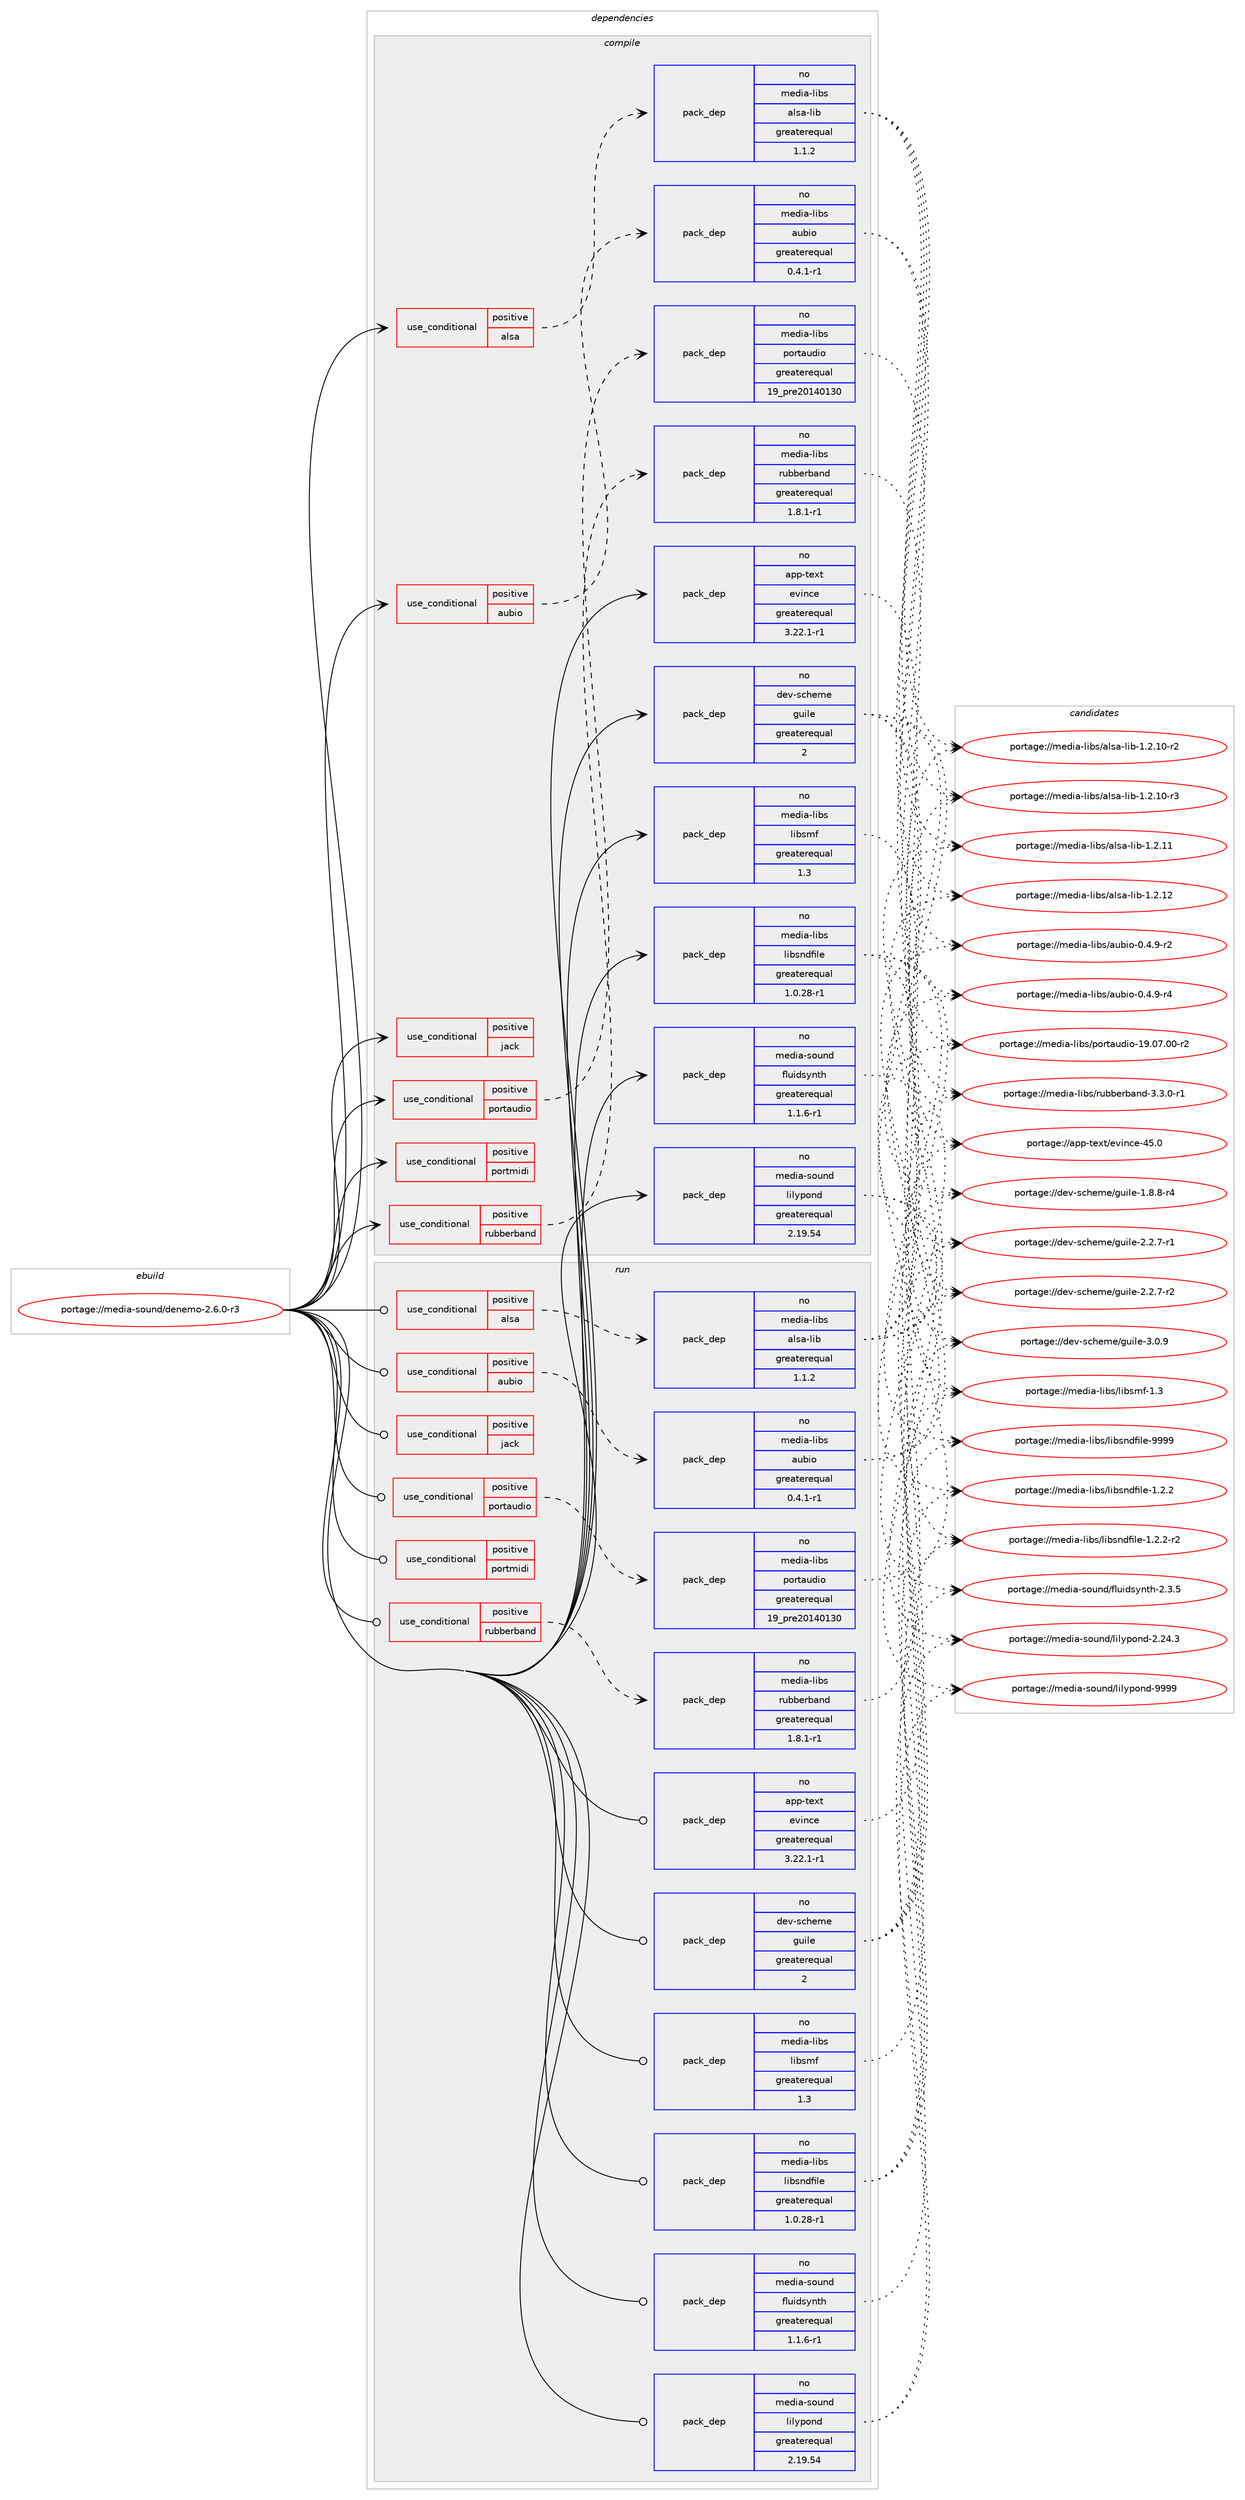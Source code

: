 digraph prolog {

# *************
# Graph options
# *************

newrank=true;
concentrate=true;
compound=true;
graph [rankdir=LR,fontname=Helvetica,fontsize=10,ranksep=1.5];#, ranksep=2.5, nodesep=0.2];
edge  [arrowhead=vee];
node  [fontname=Helvetica,fontsize=10];

# **********
# The ebuild
# **********

subgraph cluster_leftcol {
color=gray;
rank=same;
label=<<i>ebuild</i>>;
id [label="portage://media-sound/denemo-2.6.0-r3", color=red, width=4, href="../media-sound/denemo-2.6.0-r3.svg"];
}

# ****************
# The dependencies
# ****************

subgraph cluster_midcol {
color=gray;
label=<<i>dependencies</i>>;
subgraph cluster_compile {
fillcolor="#eeeeee";
style=filled;
label=<<i>compile</i>>;
subgraph cond77757 {
dependency162693 [label=<<TABLE BORDER="0" CELLBORDER="1" CELLSPACING="0" CELLPADDING="4"><TR><TD ROWSPAN="3" CELLPADDING="10">use_conditional</TD></TR><TR><TD>positive</TD></TR><TR><TD>alsa</TD></TR></TABLE>>, shape=none, color=red];
subgraph pack82554 {
dependency162694 [label=<<TABLE BORDER="0" CELLBORDER="1" CELLSPACING="0" CELLPADDING="4" WIDTH="220"><TR><TD ROWSPAN="6" CELLPADDING="30">pack_dep</TD></TR><TR><TD WIDTH="110">no</TD></TR><TR><TD>media-libs</TD></TR><TR><TD>alsa-lib</TD></TR><TR><TD>greaterequal</TD></TR><TR><TD>1.1.2</TD></TR></TABLE>>, shape=none, color=blue];
}
dependency162693:e -> dependency162694:w [weight=20,style="dashed",arrowhead="vee"];
}
id:e -> dependency162693:w [weight=20,style="solid",arrowhead="vee"];
subgraph cond77758 {
dependency162695 [label=<<TABLE BORDER="0" CELLBORDER="1" CELLSPACING="0" CELLPADDING="4"><TR><TD ROWSPAN="3" CELLPADDING="10">use_conditional</TD></TR><TR><TD>positive</TD></TR><TR><TD>aubio</TD></TR></TABLE>>, shape=none, color=red];
subgraph pack82555 {
dependency162696 [label=<<TABLE BORDER="0" CELLBORDER="1" CELLSPACING="0" CELLPADDING="4" WIDTH="220"><TR><TD ROWSPAN="6" CELLPADDING="30">pack_dep</TD></TR><TR><TD WIDTH="110">no</TD></TR><TR><TD>media-libs</TD></TR><TR><TD>aubio</TD></TR><TR><TD>greaterequal</TD></TR><TR><TD>0.4.1-r1</TD></TR></TABLE>>, shape=none, color=blue];
}
dependency162695:e -> dependency162696:w [weight=20,style="dashed",arrowhead="vee"];
}
id:e -> dependency162695:w [weight=20,style="solid",arrowhead="vee"];
subgraph cond77759 {
dependency162697 [label=<<TABLE BORDER="0" CELLBORDER="1" CELLSPACING="0" CELLPADDING="4"><TR><TD ROWSPAN="3" CELLPADDING="10">use_conditional</TD></TR><TR><TD>positive</TD></TR><TR><TD>jack</TD></TR></TABLE>>, shape=none, color=red];
# *** BEGIN UNKNOWN DEPENDENCY TYPE (TODO) ***
# dependency162697 -> package_dependency(portage://media-sound/denemo-2.6.0-r3,install,no,virtual,jack,none,[,,],[],[])
# *** END UNKNOWN DEPENDENCY TYPE (TODO) ***

}
id:e -> dependency162697:w [weight=20,style="solid",arrowhead="vee"];
subgraph cond77760 {
dependency162698 [label=<<TABLE BORDER="0" CELLBORDER="1" CELLSPACING="0" CELLPADDING="4"><TR><TD ROWSPAN="3" CELLPADDING="10">use_conditional</TD></TR><TR><TD>positive</TD></TR><TR><TD>portaudio</TD></TR></TABLE>>, shape=none, color=red];
subgraph pack82556 {
dependency162699 [label=<<TABLE BORDER="0" CELLBORDER="1" CELLSPACING="0" CELLPADDING="4" WIDTH="220"><TR><TD ROWSPAN="6" CELLPADDING="30">pack_dep</TD></TR><TR><TD WIDTH="110">no</TD></TR><TR><TD>media-libs</TD></TR><TR><TD>portaudio</TD></TR><TR><TD>greaterequal</TD></TR><TR><TD>19_pre20140130</TD></TR></TABLE>>, shape=none, color=blue];
}
dependency162698:e -> dependency162699:w [weight=20,style="dashed",arrowhead="vee"];
# *** BEGIN UNKNOWN DEPENDENCY TYPE (TODO) ***
# dependency162698 -> package_dependency(portage://media-sound/denemo-2.6.0-r3,install,no,sci-libs,fftw,none,[,,],[slot(3.0),equal],[])
# *** END UNKNOWN DEPENDENCY TYPE (TODO) ***

}
id:e -> dependency162698:w [weight=20,style="solid",arrowhead="vee"];
subgraph cond77761 {
dependency162700 [label=<<TABLE BORDER="0" CELLBORDER="1" CELLSPACING="0" CELLPADDING="4"><TR><TD ROWSPAN="3" CELLPADDING="10">use_conditional</TD></TR><TR><TD>positive</TD></TR><TR><TD>portmidi</TD></TR></TABLE>>, shape=none, color=red];
# *** BEGIN UNKNOWN DEPENDENCY TYPE (TODO) ***
# dependency162700 -> package_dependency(portage://media-sound/denemo-2.6.0-r3,install,no,media-libs,portmidi,none,[,,],[],[])
# *** END UNKNOWN DEPENDENCY TYPE (TODO) ***

}
id:e -> dependency162700:w [weight=20,style="solid",arrowhead="vee"];
subgraph cond77762 {
dependency162701 [label=<<TABLE BORDER="0" CELLBORDER="1" CELLSPACING="0" CELLPADDING="4"><TR><TD ROWSPAN="3" CELLPADDING="10">use_conditional</TD></TR><TR><TD>positive</TD></TR><TR><TD>rubberband</TD></TR></TABLE>>, shape=none, color=red];
subgraph pack82557 {
dependency162702 [label=<<TABLE BORDER="0" CELLBORDER="1" CELLSPACING="0" CELLPADDING="4" WIDTH="220"><TR><TD ROWSPAN="6" CELLPADDING="30">pack_dep</TD></TR><TR><TD WIDTH="110">no</TD></TR><TR><TD>media-libs</TD></TR><TR><TD>rubberband</TD></TR><TR><TD>greaterequal</TD></TR><TR><TD>1.8.1-r1</TD></TR></TABLE>>, shape=none, color=blue];
}
dependency162701:e -> dependency162702:w [weight=20,style="dashed",arrowhead="vee"];
}
id:e -> dependency162701:w [weight=20,style="solid",arrowhead="vee"];
subgraph pack82558 {
dependency162703 [label=<<TABLE BORDER="0" CELLBORDER="1" CELLSPACING="0" CELLPADDING="4" WIDTH="220"><TR><TD ROWSPAN="6" CELLPADDING="30">pack_dep</TD></TR><TR><TD WIDTH="110">no</TD></TR><TR><TD>app-text</TD></TR><TR><TD>evince</TD></TR><TR><TD>greaterequal</TD></TR><TR><TD>3.22.1-r1</TD></TR></TABLE>>, shape=none, color=blue];
}
id:e -> dependency162703:w [weight=20,style="solid",arrowhead="vee"];
# *** BEGIN UNKNOWN DEPENDENCY TYPE (TODO) ***
# id -> package_dependency(portage://media-sound/denemo-2.6.0-r3,install,no,dev-libs,glib,none,[,,],[slot(2)],[])
# *** END UNKNOWN DEPENDENCY TYPE (TODO) ***

# *** BEGIN UNKNOWN DEPENDENCY TYPE (TODO) ***
# id -> package_dependency(portage://media-sound/denemo-2.6.0-r3,install,no,dev-libs,libxml2,none,[,,],[slot(2)],[])
# *** END UNKNOWN DEPENDENCY TYPE (TODO) ***

subgraph pack82559 {
dependency162704 [label=<<TABLE BORDER="0" CELLBORDER="1" CELLSPACING="0" CELLPADDING="4" WIDTH="220"><TR><TD ROWSPAN="6" CELLPADDING="30">pack_dep</TD></TR><TR><TD WIDTH="110">no</TD></TR><TR><TD>dev-scheme</TD></TR><TR><TD>guile</TD></TR><TR><TD>greaterequal</TD></TR><TR><TD>2</TD></TR></TABLE>>, shape=none, color=blue];
}
id:e -> dependency162704:w [weight=20,style="solid",arrowhead="vee"];
# *** BEGIN UNKNOWN DEPENDENCY TYPE (TODO) ***
# id -> package_dependency(portage://media-sound/denemo-2.6.0-r3,install,no,gnome-base,librsvg,none,[,,],[slot(2)],[])
# *** END UNKNOWN DEPENDENCY TYPE (TODO) ***

# *** BEGIN UNKNOWN DEPENDENCY TYPE (TODO) ***
# id -> package_dependency(portage://media-sound/denemo-2.6.0-r3,install,no,media-libs,fontconfig,none,[,,],[slot(1.0)],[])
# *** END UNKNOWN DEPENDENCY TYPE (TODO) ***

subgraph pack82560 {
dependency162705 [label=<<TABLE BORDER="0" CELLBORDER="1" CELLSPACING="0" CELLPADDING="4" WIDTH="220"><TR><TD ROWSPAN="6" CELLPADDING="30">pack_dep</TD></TR><TR><TD WIDTH="110">no</TD></TR><TR><TD>media-libs</TD></TR><TR><TD>libsmf</TD></TR><TR><TD>greaterequal</TD></TR><TR><TD>1.3</TD></TR></TABLE>>, shape=none, color=blue];
}
id:e -> dependency162705:w [weight=20,style="solid",arrowhead="vee"];
subgraph pack82561 {
dependency162706 [label=<<TABLE BORDER="0" CELLBORDER="1" CELLSPACING="0" CELLPADDING="4" WIDTH="220"><TR><TD ROWSPAN="6" CELLPADDING="30">pack_dep</TD></TR><TR><TD WIDTH="110">no</TD></TR><TR><TD>media-libs</TD></TR><TR><TD>libsndfile</TD></TR><TR><TD>greaterequal</TD></TR><TR><TD>1.0.28-r1</TD></TR></TABLE>>, shape=none, color=blue];
}
id:e -> dependency162706:w [weight=20,style="solid",arrowhead="vee"];
subgraph pack82562 {
dependency162707 [label=<<TABLE BORDER="0" CELLBORDER="1" CELLSPACING="0" CELLPADDING="4" WIDTH="220"><TR><TD ROWSPAN="6" CELLPADDING="30">pack_dep</TD></TR><TR><TD WIDTH="110">no</TD></TR><TR><TD>media-sound</TD></TR><TR><TD>fluidsynth</TD></TR><TR><TD>greaterequal</TD></TR><TR><TD>1.1.6-r1</TD></TR></TABLE>>, shape=none, color=blue];
}
id:e -> dependency162707:w [weight=20,style="solid",arrowhead="vee"];
subgraph pack82563 {
dependency162708 [label=<<TABLE BORDER="0" CELLBORDER="1" CELLSPACING="0" CELLPADDING="4" WIDTH="220"><TR><TD ROWSPAN="6" CELLPADDING="30">pack_dep</TD></TR><TR><TD WIDTH="110">no</TD></TR><TR><TD>media-sound</TD></TR><TR><TD>lilypond</TD></TR><TR><TD>greaterequal</TD></TR><TR><TD>2.19.54</TD></TR></TABLE>>, shape=none, color=blue];
}
id:e -> dependency162708:w [weight=20,style="solid",arrowhead="vee"];
# *** BEGIN UNKNOWN DEPENDENCY TYPE (TODO) ***
# id -> package_dependency(portage://media-sound/denemo-2.6.0-r3,install,no,x11-libs,cairo,none,[,,],[],[])
# *** END UNKNOWN DEPENDENCY TYPE (TODO) ***

# *** BEGIN UNKNOWN DEPENDENCY TYPE (TODO) ***
# id -> package_dependency(portage://media-sound/denemo-2.6.0-r3,install,no,x11-libs,gdk-pixbuf,none,[,,],[slot(2)],[])
# *** END UNKNOWN DEPENDENCY TYPE (TODO) ***

# *** BEGIN UNKNOWN DEPENDENCY TYPE (TODO) ***
# id -> package_dependency(portage://media-sound/denemo-2.6.0-r3,install,no,x11-libs,gtk+,none,[,,],[slot(3)],[])
# *** END UNKNOWN DEPENDENCY TYPE (TODO) ***

# *** BEGIN UNKNOWN DEPENDENCY TYPE (TODO) ***
# id -> package_dependency(portage://media-sound/denemo-2.6.0-r3,install,no,x11-libs,gtksourceview,none,[,,],[slot(3.0),equal],[])
# *** END UNKNOWN DEPENDENCY TYPE (TODO) ***

# *** BEGIN UNKNOWN DEPENDENCY TYPE (TODO) ***
# id -> package_dependency(portage://media-sound/denemo-2.6.0-r3,install,no,x11-libs,pango,none,[,,],[],[])
# *** END UNKNOWN DEPENDENCY TYPE (TODO) ***

}
subgraph cluster_compileandrun {
fillcolor="#eeeeee";
style=filled;
label=<<i>compile and run</i>>;
}
subgraph cluster_run {
fillcolor="#eeeeee";
style=filled;
label=<<i>run</i>>;
subgraph cond77763 {
dependency162709 [label=<<TABLE BORDER="0" CELLBORDER="1" CELLSPACING="0" CELLPADDING="4"><TR><TD ROWSPAN="3" CELLPADDING="10">use_conditional</TD></TR><TR><TD>positive</TD></TR><TR><TD>alsa</TD></TR></TABLE>>, shape=none, color=red];
subgraph pack82564 {
dependency162710 [label=<<TABLE BORDER="0" CELLBORDER="1" CELLSPACING="0" CELLPADDING="4" WIDTH="220"><TR><TD ROWSPAN="6" CELLPADDING="30">pack_dep</TD></TR><TR><TD WIDTH="110">no</TD></TR><TR><TD>media-libs</TD></TR><TR><TD>alsa-lib</TD></TR><TR><TD>greaterequal</TD></TR><TR><TD>1.1.2</TD></TR></TABLE>>, shape=none, color=blue];
}
dependency162709:e -> dependency162710:w [weight=20,style="dashed",arrowhead="vee"];
}
id:e -> dependency162709:w [weight=20,style="solid",arrowhead="odot"];
subgraph cond77764 {
dependency162711 [label=<<TABLE BORDER="0" CELLBORDER="1" CELLSPACING="0" CELLPADDING="4"><TR><TD ROWSPAN="3" CELLPADDING="10">use_conditional</TD></TR><TR><TD>positive</TD></TR><TR><TD>aubio</TD></TR></TABLE>>, shape=none, color=red];
subgraph pack82565 {
dependency162712 [label=<<TABLE BORDER="0" CELLBORDER="1" CELLSPACING="0" CELLPADDING="4" WIDTH="220"><TR><TD ROWSPAN="6" CELLPADDING="30">pack_dep</TD></TR><TR><TD WIDTH="110">no</TD></TR><TR><TD>media-libs</TD></TR><TR><TD>aubio</TD></TR><TR><TD>greaterequal</TD></TR><TR><TD>0.4.1-r1</TD></TR></TABLE>>, shape=none, color=blue];
}
dependency162711:e -> dependency162712:w [weight=20,style="dashed",arrowhead="vee"];
}
id:e -> dependency162711:w [weight=20,style="solid",arrowhead="odot"];
subgraph cond77765 {
dependency162713 [label=<<TABLE BORDER="0" CELLBORDER="1" CELLSPACING="0" CELLPADDING="4"><TR><TD ROWSPAN="3" CELLPADDING="10">use_conditional</TD></TR><TR><TD>positive</TD></TR><TR><TD>jack</TD></TR></TABLE>>, shape=none, color=red];
# *** BEGIN UNKNOWN DEPENDENCY TYPE (TODO) ***
# dependency162713 -> package_dependency(portage://media-sound/denemo-2.6.0-r3,run,no,virtual,jack,none,[,,],[],[])
# *** END UNKNOWN DEPENDENCY TYPE (TODO) ***

}
id:e -> dependency162713:w [weight=20,style="solid",arrowhead="odot"];
subgraph cond77766 {
dependency162714 [label=<<TABLE BORDER="0" CELLBORDER="1" CELLSPACING="0" CELLPADDING="4"><TR><TD ROWSPAN="3" CELLPADDING="10">use_conditional</TD></TR><TR><TD>positive</TD></TR><TR><TD>portaudio</TD></TR></TABLE>>, shape=none, color=red];
subgraph pack82566 {
dependency162715 [label=<<TABLE BORDER="0" CELLBORDER="1" CELLSPACING="0" CELLPADDING="4" WIDTH="220"><TR><TD ROWSPAN="6" CELLPADDING="30">pack_dep</TD></TR><TR><TD WIDTH="110">no</TD></TR><TR><TD>media-libs</TD></TR><TR><TD>portaudio</TD></TR><TR><TD>greaterequal</TD></TR><TR><TD>19_pre20140130</TD></TR></TABLE>>, shape=none, color=blue];
}
dependency162714:e -> dependency162715:w [weight=20,style="dashed",arrowhead="vee"];
# *** BEGIN UNKNOWN DEPENDENCY TYPE (TODO) ***
# dependency162714 -> package_dependency(portage://media-sound/denemo-2.6.0-r3,run,no,sci-libs,fftw,none,[,,],[slot(3.0),equal],[])
# *** END UNKNOWN DEPENDENCY TYPE (TODO) ***

}
id:e -> dependency162714:w [weight=20,style="solid",arrowhead="odot"];
subgraph cond77767 {
dependency162716 [label=<<TABLE BORDER="0" CELLBORDER="1" CELLSPACING="0" CELLPADDING="4"><TR><TD ROWSPAN="3" CELLPADDING="10">use_conditional</TD></TR><TR><TD>positive</TD></TR><TR><TD>portmidi</TD></TR></TABLE>>, shape=none, color=red];
# *** BEGIN UNKNOWN DEPENDENCY TYPE (TODO) ***
# dependency162716 -> package_dependency(portage://media-sound/denemo-2.6.0-r3,run,no,media-libs,portmidi,none,[,,],[],[])
# *** END UNKNOWN DEPENDENCY TYPE (TODO) ***

}
id:e -> dependency162716:w [weight=20,style="solid",arrowhead="odot"];
subgraph cond77768 {
dependency162717 [label=<<TABLE BORDER="0" CELLBORDER="1" CELLSPACING="0" CELLPADDING="4"><TR><TD ROWSPAN="3" CELLPADDING="10">use_conditional</TD></TR><TR><TD>positive</TD></TR><TR><TD>rubberband</TD></TR></TABLE>>, shape=none, color=red];
subgraph pack82567 {
dependency162718 [label=<<TABLE BORDER="0" CELLBORDER="1" CELLSPACING="0" CELLPADDING="4" WIDTH="220"><TR><TD ROWSPAN="6" CELLPADDING="30">pack_dep</TD></TR><TR><TD WIDTH="110">no</TD></TR><TR><TD>media-libs</TD></TR><TR><TD>rubberband</TD></TR><TR><TD>greaterequal</TD></TR><TR><TD>1.8.1-r1</TD></TR></TABLE>>, shape=none, color=blue];
}
dependency162717:e -> dependency162718:w [weight=20,style="dashed",arrowhead="vee"];
}
id:e -> dependency162717:w [weight=20,style="solid",arrowhead="odot"];
subgraph pack82568 {
dependency162719 [label=<<TABLE BORDER="0" CELLBORDER="1" CELLSPACING="0" CELLPADDING="4" WIDTH="220"><TR><TD ROWSPAN="6" CELLPADDING="30">pack_dep</TD></TR><TR><TD WIDTH="110">no</TD></TR><TR><TD>app-text</TD></TR><TR><TD>evince</TD></TR><TR><TD>greaterequal</TD></TR><TR><TD>3.22.1-r1</TD></TR></TABLE>>, shape=none, color=blue];
}
id:e -> dependency162719:w [weight=20,style="solid",arrowhead="odot"];
# *** BEGIN UNKNOWN DEPENDENCY TYPE (TODO) ***
# id -> package_dependency(portage://media-sound/denemo-2.6.0-r3,run,no,dev-libs,glib,none,[,,],[slot(2)],[])
# *** END UNKNOWN DEPENDENCY TYPE (TODO) ***

# *** BEGIN UNKNOWN DEPENDENCY TYPE (TODO) ***
# id -> package_dependency(portage://media-sound/denemo-2.6.0-r3,run,no,dev-libs,libxml2,none,[,,],[slot(2)],[])
# *** END UNKNOWN DEPENDENCY TYPE (TODO) ***

subgraph pack82569 {
dependency162720 [label=<<TABLE BORDER="0" CELLBORDER="1" CELLSPACING="0" CELLPADDING="4" WIDTH="220"><TR><TD ROWSPAN="6" CELLPADDING="30">pack_dep</TD></TR><TR><TD WIDTH="110">no</TD></TR><TR><TD>dev-scheme</TD></TR><TR><TD>guile</TD></TR><TR><TD>greaterequal</TD></TR><TR><TD>2</TD></TR></TABLE>>, shape=none, color=blue];
}
id:e -> dependency162720:w [weight=20,style="solid",arrowhead="odot"];
# *** BEGIN UNKNOWN DEPENDENCY TYPE (TODO) ***
# id -> package_dependency(portage://media-sound/denemo-2.6.0-r3,run,no,gnome-base,librsvg,none,[,,],[slot(2)],[])
# *** END UNKNOWN DEPENDENCY TYPE (TODO) ***

# *** BEGIN UNKNOWN DEPENDENCY TYPE (TODO) ***
# id -> package_dependency(portage://media-sound/denemo-2.6.0-r3,run,no,media-libs,fontconfig,none,[,,],[slot(1.0)],[])
# *** END UNKNOWN DEPENDENCY TYPE (TODO) ***

subgraph pack82570 {
dependency162721 [label=<<TABLE BORDER="0" CELLBORDER="1" CELLSPACING="0" CELLPADDING="4" WIDTH="220"><TR><TD ROWSPAN="6" CELLPADDING="30">pack_dep</TD></TR><TR><TD WIDTH="110">no</TD></TR><TR><TD>media-libs</TD></TR><TR><TD>libsmf</TD></TR><TR><TD>greaterequal</TD></TR><TR><TD>1.3</TD></TR></TABLE>>, shape=none, color=blue];
}
id:e -> dependency162721:w [weight=20,style="solid",arrowhead="odot"];
subgraph pack82571 {
dependency162722 [label=<<TABLE BORDER="0" CELLBORDER="1" CELLSPACING="0" CELLPADDING="4" WIDTH="220"><TR><TD ROWSPAN="6" CELLPADDING="30">pack_dep</TD></TR><TR><TD WIDTH="110">no</TD></TR><TR><TD>media-libs</TD></TR><TR><TD>libsndfile</TD></TR><TR><TD>greaterequal</TD></TR><TR><TD>1.0.28-r1</TD></TR></TABLE>>, shape=none, color=blue];
}
id:e -> dependency162722:w [weight=20,style="solid",arrowhead="odot"];
subgraph pack82572 {
dependency162723 [label=<<TABLE BORDER="0" CELLBORDER="1" CELLSPACING="0" CELLPADDING="4" WIDTH="220"><TR><TD ROWSPAN="6" CELLPADDING="30">pack_dep</TD></TR><TR><TD WIDTH="110">no</TD></TR><TR><TD>media-sound</TD></TR><TR><TD>fluidsynth</TD></TR><TR><TD>greaterequal</TD></TR><TR><TD>1.1.6-r1</TD></TR></TABLE>>, shape=none, color=blue];
}
id:e -> dependency162723:w [weight=20,style="solid",arrowhead="odot"];
subgraph pack82573 {
dependency162724 [label=<<TABLE BORDER="0" CELLBORDER="1" CELLSPACING="0" CELLPADDING="4" WIDTH="220"><TR><TD ROWSPAN="6" CELLPADDING="30">pack_dep</TD></TR><TR><TD WIDTH="110">no</TD></TR><TR><TD>media-sound</TD></TR><TR><TD>lilypond</TD></TR><TR><TD>greaterequal</TD></TR><TR><TD>2.19.54</TD></TR></TABLE>>, shape=none, color=blue];
}
id:e -> dependency162724:w [weight=20,style="solid",arrowhead="odot"];
# *** BEGIN UNKNOWN DEPENDENCY TYPE (TODO) ***
# id -> package_dependency(portage://media-sound/denemo-2.6.0-r3,run,no,x11-libs,cairo,none,[,,],[],[])
# *** END UNKNOWN DEPENDENCY TYPE (TODO) ***

# *** BEGIN UNKNOWN DEPENDENCY TYPE (TODO) ***
# id -> package_dependency(portage://media-sound/denemo-2.6.0-r3,run,no,x11-libs,gdk-pixbuf,none,[,,],[slot(2)],[])
# *** END UNKNOWN DEPENDENCY TYPE (TODO) ***

# *** BEGIN UNKNOWN DEPENDENCY TYPE (TODO) ***
# id -> package_dependency(portage://media-sound/denemo-2.6.0-r3,run,no,x11-libs,gtk+,none,[,,],[slot(3)],[])
# *** END UNKNOWN DEPENDENCY TYPE (TODO) ***

# *** BEGIN UNKNOWN DEPENDENCY TYPE (TODO) ***
# id -> package_dependency(portage://media-sound/denemo-2.6.0-r3,run,no,x11-libs,gtksourceview,none,[,,],[slot(3.0),equal],[])
# *** END UNKNOWN DEPENDENCY TYPE (TODO) ***

# *** BEGIN UNKNOWN DEPENDENCY TYPE (TODO) ***
# id -> package_dependency(portage://media-sound/denemo-2.6.0-r3,run,no,x11-libs,pango,none,[,,],[],[])
# *** END UNKNOWN DEPENDENCY TYPE (TODO) ***

}
}

# **************
# The candidates
# **************

subgraph cluster_choices {
rank=same;
color=gray;
label=<<i>candidates</i>>;

subgraph choice82554 {
color=black;
nodesep=1;
choice1091011001059745108105981154797108115974510810598454946504649484511450 [label="portage://media-libs/alsa-lib-1.2.10-r2", color=red, width=4,href="../media-libs/alsa-lib-1.2.10-r2.svg"];
choice1091011001059745108105981154797108115974510810598454946504649484511451 [label="portage://media-libs/alsa-lib-1.2.10-r3", color=red, width=4,href="../media-libs/alsa-lib-1.2.10-r3.svg"];
choice109101100105974510810598115479710811597451081059845494650464949 [label="portage://media-libs/alsa-lib-1.2.11", color=red, width=4,href="../media-libs/alsa-lib-1.2.11.svg"];
choice109101100105974510810598115479710811597451081059845494650464950 [label="portage://media-libs/alsa-lib-1.2.12", color=red, width=4,href="../media-libs/alsa-lib-1.2.12.svg"];
dependency162694:e -> choice1091011001059745108105981154797108115974510810598454946504649484511450:w [style=dotted,weight="100"];
dependency162694:e -> choice1091011001059745108105981154797108115974510810598454946504649484511451:w [style=dotted,weight="100"];
dependency162694:e -> choice109101100105974510810598115479710811597451081059845494650464949:w [style=dotted,weight="100"];
dependency162694:e -> choice109101100105974510810598115479710811597451081059845494650464950:w [style=dotted,weight="100"];
}
subgraph choice82555 {
color=black;
nodesep=1;
choice1091011001059745108105981154797117981051114548465246574511450 [label="portage://media-libs/aubio-0.4.9-r2", color=red, width=4,href="../media-libs/aubio-0.4.9-r2.svg"];
choice1091011001059745108105981154797117981051114548465246574511452 [label="portage://media-libs/aubio-0.4.9-r4", color=red, width=4,href="../media-libs/aubio-0.4.9-r4.svg"];
dependency162696:e -> choice1091011001059745108105981154797117981051114548465246574511450:w [style=dotted,weight="100"];
dependency162696:e -> choice1091011001059745108105981154797117981051114548465246574511452:w [style=dotted,weight="100"];
}
subgraph choice82556 {
color=black;
nodesep=1;
choice10910110010597451081059811547112111114116971171001051114549574648554648484511450 [label="portage://media-libs/portaudio-19.07.00-r2", color=red, width=4,href="../media-libs/portaudio-19.07.00-r2.svg"];
dependency162699:e -> choice10910110010597451081059811547112111114116971171001051114549574648554648484511450:w [style=dotted,weight="100"];
}
subgraph choice82557 {
color=black;
nodesep=1;
choice10910110010597451081059811547114117989810111498971101004551465146484511449 [label="portage://media-libs/rubberband-3.3.0-r1", color=red, width=4,href="../media-libs/rubberband-3.3.0-r1.svg"];
dependency162702:e -> choice10910110010597451081059811547114117989810111498971101004551465146484511449:w [style=dotted,weight="100"];
}
subgraph choice82558 {
color=black;
nodesep=1;
choice971121124511610112011647101118105110991014552534648 [label="portage://app-text/evince-45.0", color=red, width=4,href="../app-text/evince-45.0.svg"];
dependency162703:e -> choice971121124511610112011647101118105110991014552534648:w [style=dotted,weight="100"];
}
subgraph choice82559 {
color=black;
nodesep=1;
choice1001011184511599104101109101471031171051081014549465646564511452 [label="portage://dev-scheme/guile-1.8.8-r4", color=red, width=4,href="../dev-scheme/guile-1.8.8-r4.svg"];
choice1001011184511599104101109101471031171051081014550465046554511449 [label="portage://dev-scheme/guile-2.2.7-r1", color=red, width=4,href="../dev-scheme/guile-2.2.7-r1.svg"];
choice1001011184511599104101109101471031171051081014550465046554511450 [label="portage://dev-scheme/guile-2.2.7-r2", color=red, width=4,href="../dev-scheme/guile-2.2.7-r2.svg"];
choice100101118451159910410110910147103117105108101455146484657 [label="portage://dev-scheme/guile-3.0.9", color=red, width=4,href="../dev-scheme/guile-3.0.9.svg"];
dependency162704:e -> choice1001011184511599104101109101471031171051081014549465646564511452:w [style=dotted,weight="100"];
dependency162704:e -> choice1001011184511599104101109101471031171051081014550465046554511449:w [style=dotted,weight="100"];
dependency162704:e -> choice1001011184511599104101109101471031171051081014550465046554511450:w [style=dotted,weight="100"];
dependency162704:e -> choice100101118451159910410110910147103117105108101455146484657:w [style=dotted,weight="100"];
}
subgraph choice82560 {
color=black;
nodesep=1;
choice109101100105974510810598115471081059811510910245494651 [label="portage://media-libs/libsmf-1.3", color=red, width=4,href="../media-libs/libsmf-1.3.svg"];
dependency162705:e -> choice109101100105974510810598115471081059811510910245494651:w [style=dotted,weight="100"];
}
subgraph choice82561 {
color=black;
nodesep=1;
choice1091011001059745108105981154710810598115110100102105108101454946504650 [label="portage://media-libs/libsndfile-1.2.2", color=red, width=4,href="../media-libs/libsndfile-1.2.2.svg"];
choice10910110010597451081059811547108105981151101001021051081014549465046504511450 [label="portage://media-libs/libsndfile-1.2.2-r2", color=red, width=4,href="../media-libs/libsndfile-1.2.2-r2.svg"];
choice10910110010597451081059811547108105981151101001021051081014557575757 [label="portage://media-libs/libsndfile-9999", color=red, width=4,href="../media-libs/libsndfile-9999.svg"];
dependency162706:e -> choice1091011001059745108105981154710810598115110100102105108101454946504650:w [style=dotted,weight="100"];
dependency162706:e -> choice10910110010597451081059811547108105981151101001021051081014549465046504511450:w [style=dotted,weight="100"];
dependency162706:e -> choice10910110010597451081059811547108105981151101001021051081014557575757:w [style=dotted,weight="100"];
}
subgraph choice82562 {
color=black;
nodesep=1;
choice109101100105974511511111711010047102108117105100115121110116104455046514653 [label="portage://media-sound/fluidsynth-2.3.5", color=red, width=4,href="../media-sound/fluidsynth-2.3.5.svg"];
dependency162707:e -> choice109101100105974511511111711010047102108117105100115121110116104455046514653:w [style=dotted,weight="100"];
}
subgraph choice82563 {
color=black;
nodesep=1;
choice10910110010597451151111171101004710810510812111211111010045504650524651 [label="portage://media-sound/lilypond-2.24.3", color=red, width=4,href="../media-sound/lilypond-2.24.3.svg"];
choice1091011001059745115111117110100471081051081211121111101004557575757 [label="portage://media-sound/lilypond-9999", color=red, width=4,href="../media-sound/lilypond-9999.svg"];
dependency162708:e -> choice10910110010597451151111171101004710810510812111211111010045504650524651:w [style=dotted,weight="100"];
dependency162708:e -> choice1091011001059745115111117110100471081051081211121111101004557575757:w [style=dotted,weight="100"];
}
subgraph choice82564 {
color=black;
nodesep=1;
choice1091011001059745108105981154797108115974510810598454946504649484511450 [label="portage://media-libs/alsa-lib-1.2.10-r2", color=red, width=4,href="../media-libs/alsa-lib-1.2.10-r2.svg"];
choice1091011001059745108105981154797108115974510810598454946504649484511451 [label="portage://media-libs/alsa-lib-1.2.10-r3", color=red, width=4,href="../media-libs/alsa-lib-1.2.10-r3.svg"];
choice109101100105974510810598115479710811597451081059845494650464949 [label="portage://media-libs/alsa-lib-1.2.11", color=red, width=4,href="../media-libs/alsa-lib-1.2.11.svg"];
choice109101100105974510810598115479710811597451081059845494650464950 [label="portage://media-libs/alsa-lib-1.2.12", color=red, width=4,href="../media-libs/alsa-lib-1.2.12.svg"];
dependency162710:e -> choice1091011001059745108105981154797108115974510810598454946504649484511450:w [style=dotted,weight="100"];
dependency162710:e -> choice1091011001059745108105981154797108115974510810598454946504649484511451:w [style=dotted,weight="100"];
dependency162710:e -> choice109101100105974510810598115479710811597451081059845494650464949:w [style=dotted,weight="100"];
dependency162710:e -> choice109101100105974510810598115479710811597451081059845494650464950:w [style=dotted,weight="100"];
}
subgraph choice82565 {
color=black;
nodesep=1;
choice1091011001059745108105981154797117981051114548465246574511450 [label="portage://media-libs/aubio-0.4.9-r2", color=red, width=4,href="../media-libs/aubio-0.4.9-r2.svg"];
choice1091011001059745108105981154797117981051114548465246574511452 [label="portage://media-libs/aubio-0.4.9-r4", color=red, width=4,href="../media-libs/aubio-0.4.9-r4.svg"];
dependency162712:e -> choice1091011001059745108105981154797117981051114548465246574511450:w [style=dotted,weight="100"];
dependency162712:e -> choice1091011001059745108105981154797117981051114548465246574511452:w [style=dotted,weight="100"];
}
subgraph choice82566 {
color=black;
nodesep=1;
choice10910110010597451081059811547112111114116971171001051114549574648554648484511450 [label="portage://media-libs/portaudio-19.07.00-r2", color=red, width=4,href="../media-libs/portaudio-19.07.00-r2.svg"];
dependency162715:e -> choice10910110010597451081059811547112111114116971171001051114549574648554648484511450:w [style=dotted,weight="100"];
}
subgraph choice82567 {
color=black;
nodesep=1;
choice10910110010597451081059811547114117989810111498971101004551465146484511449 [label="portage://media-libs/rubberband-3.3.0-r1", color=red, width=4,href="../media-libs/rubberband-3.3.0-r1.svg"];
dependency162718:e -> choice10910110010597451081059811547114117989810111498971101004551465146484511449:w [style=dotted,weight="100"];
}
subgraph choice82568 {
color=black;
nodesep=1;
choice971121124511610112011647101118105110991014552534648 [label="portage://app-text/evince-45.0", color=red, width=4,href="../app-text/evince-45.0.svg"];
dependency162719:e -> choice971121124511610112011647101118105110991014552534648:w [style=dotted,weight="100"];
}
subgraph choice82569 {
color=black;
nodesep=1;
choice1001011184511599104101109101471031171051081014549465646564511452 [label="portage://dev-scheme/guile-1.8.8-r4", color=red, width=4,href="../dev-scheme/guile-1.8.8-r4.svg"];
choice1001011184511599104101109101471031171051081014550465046554511449 [label="portage://dev-scheme/guile-2.2.7-r1", color=red, width=4,href="../dev-scheme/guile-2.2.7-r1.svg"];
choice1001011184511599104101109101471031171051081014550465046554511450 [label="portage://dev-scheme/guile-2.2.7-r2", color=red, width=4,href="../dev-scheme/guile-2.2.7-r2.svg"];
choice100101118451159910410110910147103117105108101455146484657 [label="portage://dev-scheme/guile-3.0.9", color=red, width=4,href="../dev-scheme/guile-3.0.9.svg"];
dependency162720:e -> choice1001011184511599104101109101471031171051081014549465646564511452:w [style=dotted,weight="100"];
dependency162720:e -> choice1001011184511599104101109101471031171051081014550465046554511449:w [style=dotted,weight="100"];
dependency162720:e -> choice1001011184511599104101109101471031171051081014550465046554511450:w [style=dotted,weight="100"];
dependency162720:e -> choice100101118451159910410110910147103117105108101455146484657:w [style=dotted,weight="100"];
}
subgraph choice82570 {
color=black;
nodesep=1;
choice109101100105974510810598115471081059811510910245494651 [label="portage://media-libs/libsmf-1.3", color=red, width=4,href="../media-libs/libsmf-1.3.svg"];
dependency162721:e -> choice109101100105974510810598115471081059811510910245494651:w [style=dotted,weight="100"];
}
subgraph choice82571 {
color=black;
nodesep=1;
choice1091011001059745108105981154710810598115110100102105108101454946504650 [label="portage://media-libs/libsndfile-1.2.2", color=red, width=4,href="../media-libs/libsndfile-1.2.2.svg"];
choice10910110010597451081059811547108105981151101001021051081014549465046504511450 [label="portage://media-libs/libsndfile-1.2.2-r2", color=red, width=4,href="../media-libs/libsndfile-1.2.2-r2.svg"];
choice10910110010597451081059811547108105981151101001021051081014557575757 [label="portage://media-libs/libsndfile-9999", color=red, width=4,href="../media-libs/libsndfile-9999.svg"];
dependency162722:e -> choice1091011001059745108105981154710810598115110100102105108101454946504650:w [style=dotted,weight="100"];
dependency162722:e -> choice10910110010597451081059811547108105981151101001021051081014549465046504511450:w [style=dotted,weight="100"];
dependency162722:e -> choice10910110010597451081059811547108105981151101001021051081014557575757:w [style=dotted,weight="100"];
}
subgraph choice82572 {
color=black;
nodesep=1;
choice109101100105974511511111711010047102108117105100115121110116104455046514653 [label="portage://media-sound/fluidsynth-2.3.5", color=red, width=4,href="../media-sound/fluidsynth-2.3.5.svg"];
dependency162723:e -> choice109101100105974511511111711010047102108117105100115121110116104455046514653:w [style=dotted,weight="100"];
}
subgraph choice82573 {
color=black;
nodesep=1;
choice10910110010597451151111171101004710810510812111211111010045504650524651 [label="portage://media-sound/lilypond-2.24.3", color=red, width=4,href="../media-sound/lilypond-2.24.3.svg"];
choice1091011001059745115111117110100471081051081211121111101004557575757 [label="portage://media-sound/lilypond-9999", color=red, width=4,href="../media-sound/lilypond-9999.svg"];
dependency162724:e -> choice10910110010597451151111171101004710810510812111211111010045504650524651:w [style=dotted,weight="100"];
dependency162724:e -> choice1091011001059745115111117110100471081051081211121111101004557575757:w [style=dotted,weight="100"];
}
}

}
